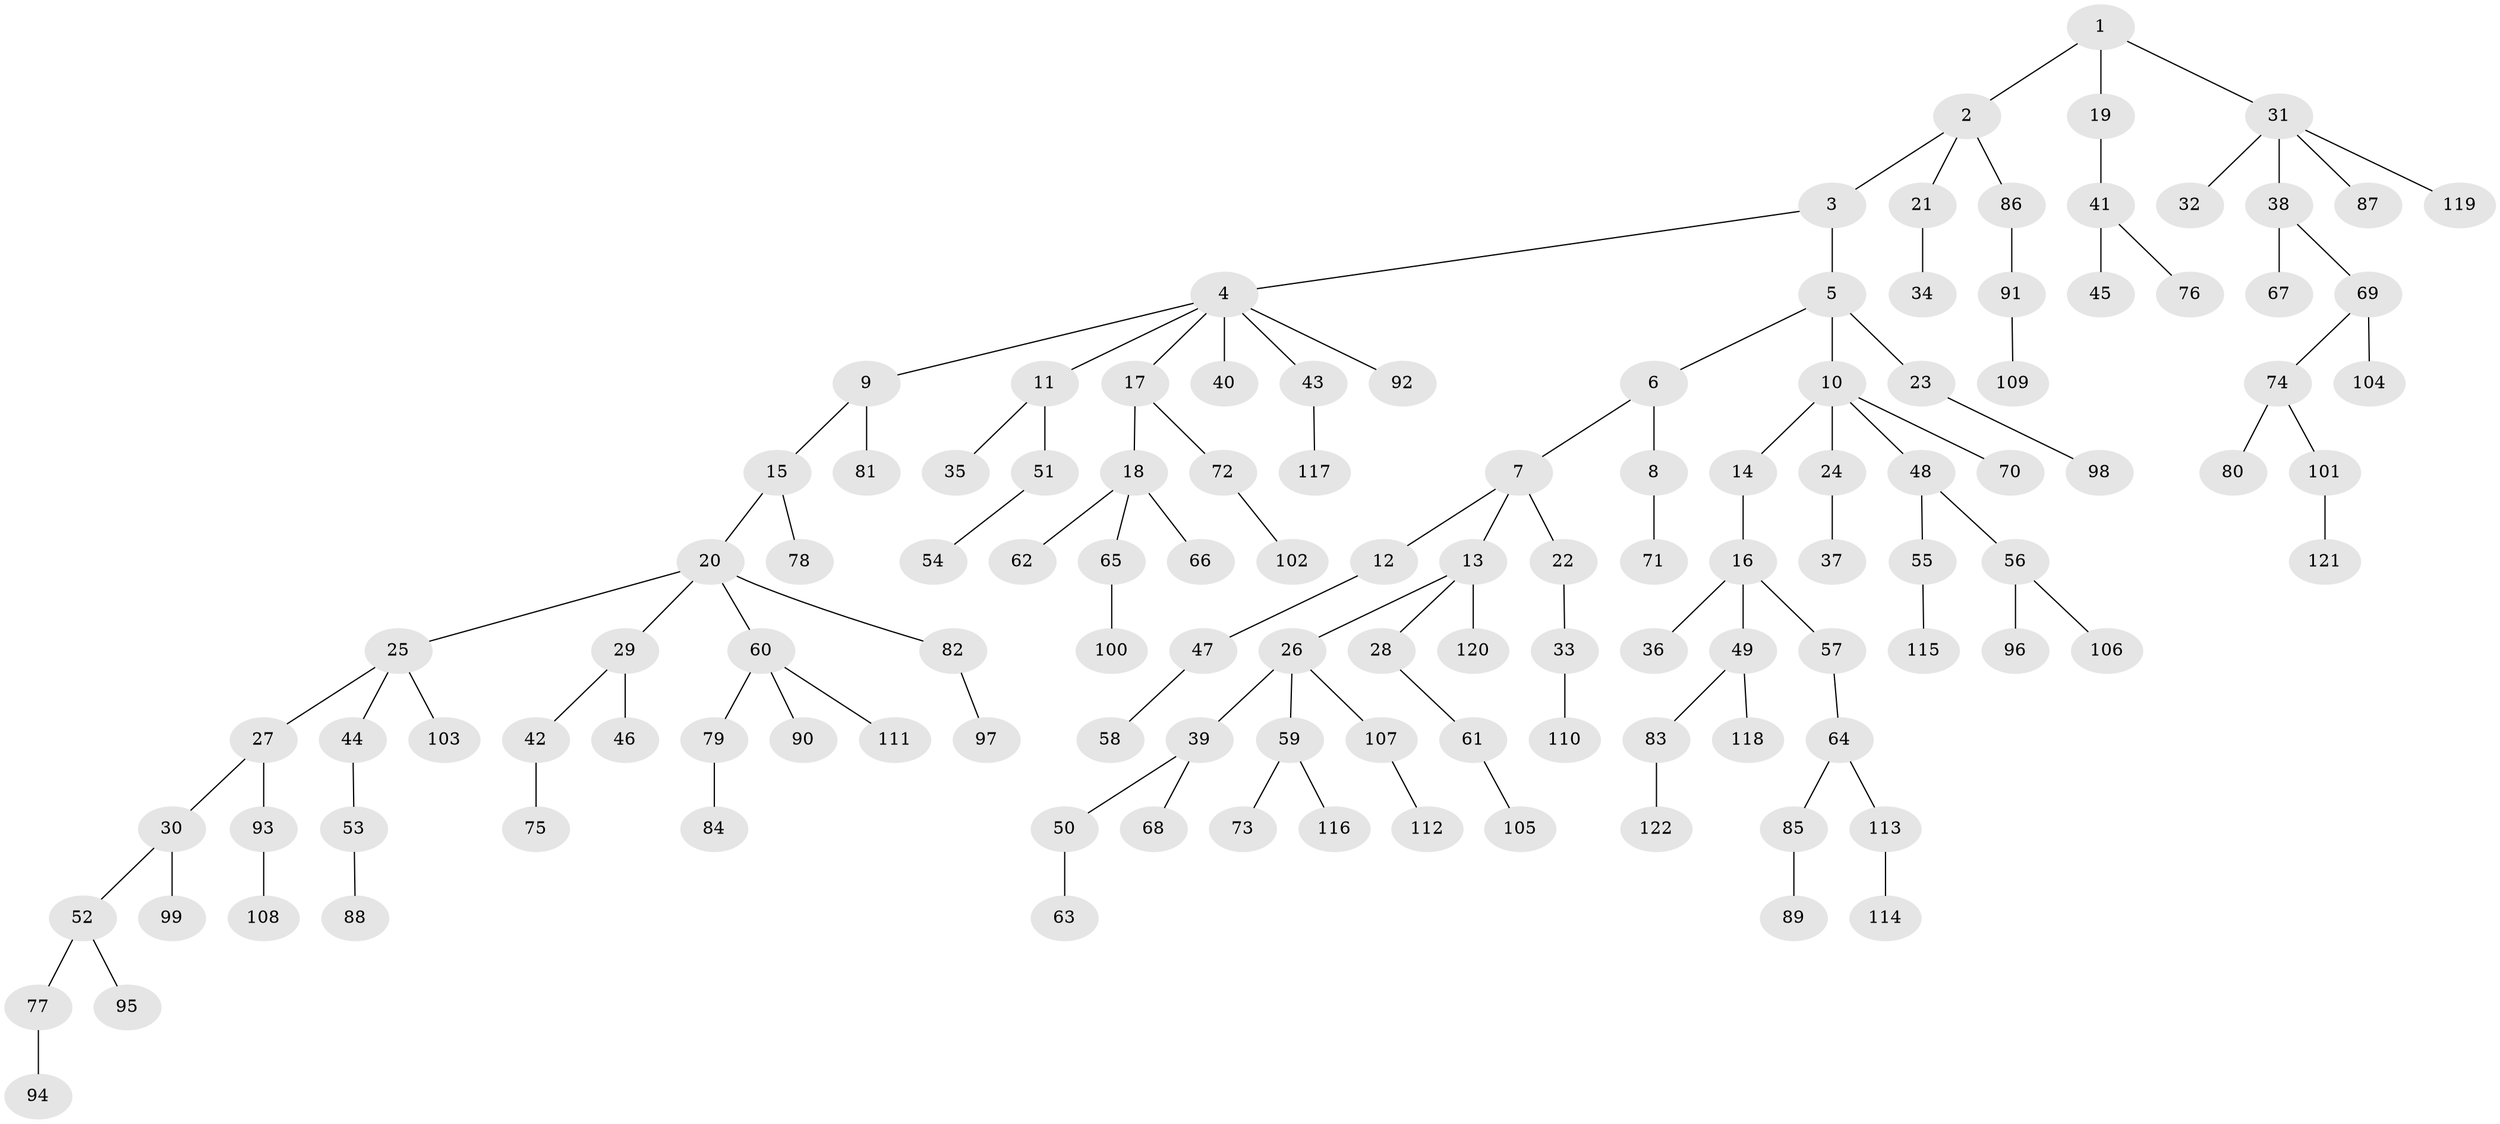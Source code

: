 // Generated by graph-tools (version 1.1) at 2025/11/02/27/25 16:11:25]
// undirected, 122 vertices, 121 edges
graph export_dot {
graph [start="1"]
  node [color=gray90,style=filled];
  1;
  2;
  3;
  4;
  5;
  6;
  7;
  8;
  9;
  10;
  11;
  12;
  13;
  14;
  15;
  16;
  17;
  18;
  19;
  20;
  21;
  22;
  23;
  24;
  25;
  26;
  27;
  28;
  29;
  30;
  31;
  32;
  33;
  34;
  35;
  36;
  37;
  38;
  39;
  40;
  41;
  42;
  43;
  44;
  45;
  46;
  47;
  48;
  49;
  50;
  51;
  52;
  53;
  54;
  55;
  56;
  57;
  58;
  59;
  60;
  61;
  62;
  63;
  64;
  65;
  66;
  67;
  68;
  69;
  70;
  71;
  72;
  73;
  74;
  75;
  76;
  77;
  78;
  79;
  80;
  81;
  82;
  83;
  84;
  85;
  86;
  87;
  88;
  89;
  90;
  91;
  92;
  93;
  94;
  95;
  96;
  97;
  98;
  99;
  100;
  101;
  102;
  103;
  104;
  105;
  106;
  107;
  108;
  109;
  110;
  111;
  112;
  113;
  114;
  115;
  116;
  117;
  118;
  119;
  120;
  121;
  122;
  1 -- 2;
  1 -- 19;
  1 -- 31;
  2 -- 3;
  2 -- 21;
  2 -- 86;
  3 -- 4;
  3 -- 5;
  4 -- 9;
  4 -- 11;
  4 -- 17;
  4 -- 40;
  4 -- 43;
  4 -- 92;
  5 -- 6;
  5 -- 10;
  5 -- 23;
  6 -- 7;
  6 -- 8;
  7 -- 12;
  7 -- 13;
  7 -- 22;
  8 -- 71;
  9 -- 15;
  9 -- 81;
  10 -- 14;
  10 -- 24;
  10 -- 48;
  10 -- 70;
  11 -- 35;
  11 -- 51;
  12 -- 47;
  13 -- 26;
  13 -- 28;
  13 -- 120;
  14 -- 16;
  15 -- 20;
  15 -- 78;
  16 -- 36;
  16 -- 49;
  16 -- 57;
  17 -- 18;
  17 -- 72;
  18 -- 62;
  18 -- 65;
  18 -- 66;
  19 -- 41;
  20 -- 25;
  20 -- 29;
  20 -- 60;
  20 -- 82;
  21 -- 34;
  22 -- 33;
  23 -- 98;
  24 -- 37;
  25 -- 27;
  25 -- 44;
  25 -- 103;
  26 -- 39;
  26 -- 59;
  26 -- 107;
  27 -- 30;
  27 -- 93;
  28 -- 61;
  29 -- 42;
  29 -- 46;
  30 -- 52;
  30 -- 99;
  31 -- 32;
  31 -- 38;
  31 -- 87;
  31 -- 119;
  33 -- 110;
  38 -- 67;
  38 -- 69;
  39 -- 50;
  39 -- 68;
  41 -- 45;
  41 -- 76;
  42 -- 75;
  43 -- 117;
  44 -- 53;
  47 -- 58;
  48 -- 55;
  48 -- 56;
  49 -- 83;
  49 -- 118;
  50 -- 63;
  51 -- 54;
  52 -- 77;
  52 -- 95;
  53 -- 88;
  55 -- 115;
  56 -- 96;
  56 -- 106;
  57 -- 64;
  59 -- 73;
  59 -- 116;
  60 -- 79;
  60 -- 90;
  60 -- 111;
  61 -- 105;
  64 -- 85;
  64 -- 113;
  65 -- 100;
  69 -- 74;
  69 -- 104;
  72 -- 102;
  74 -- 80;
  74 -- 101;
  77 -- 94;
  79 -- 84;
  82 -- 97;
  83 -- 122;
  85 -- 89;
  86 -- 91;
  91 -- 109;
  93 -- 108;
  101 -- 121;
  107 -- 112;
  113 -- 114;
}
